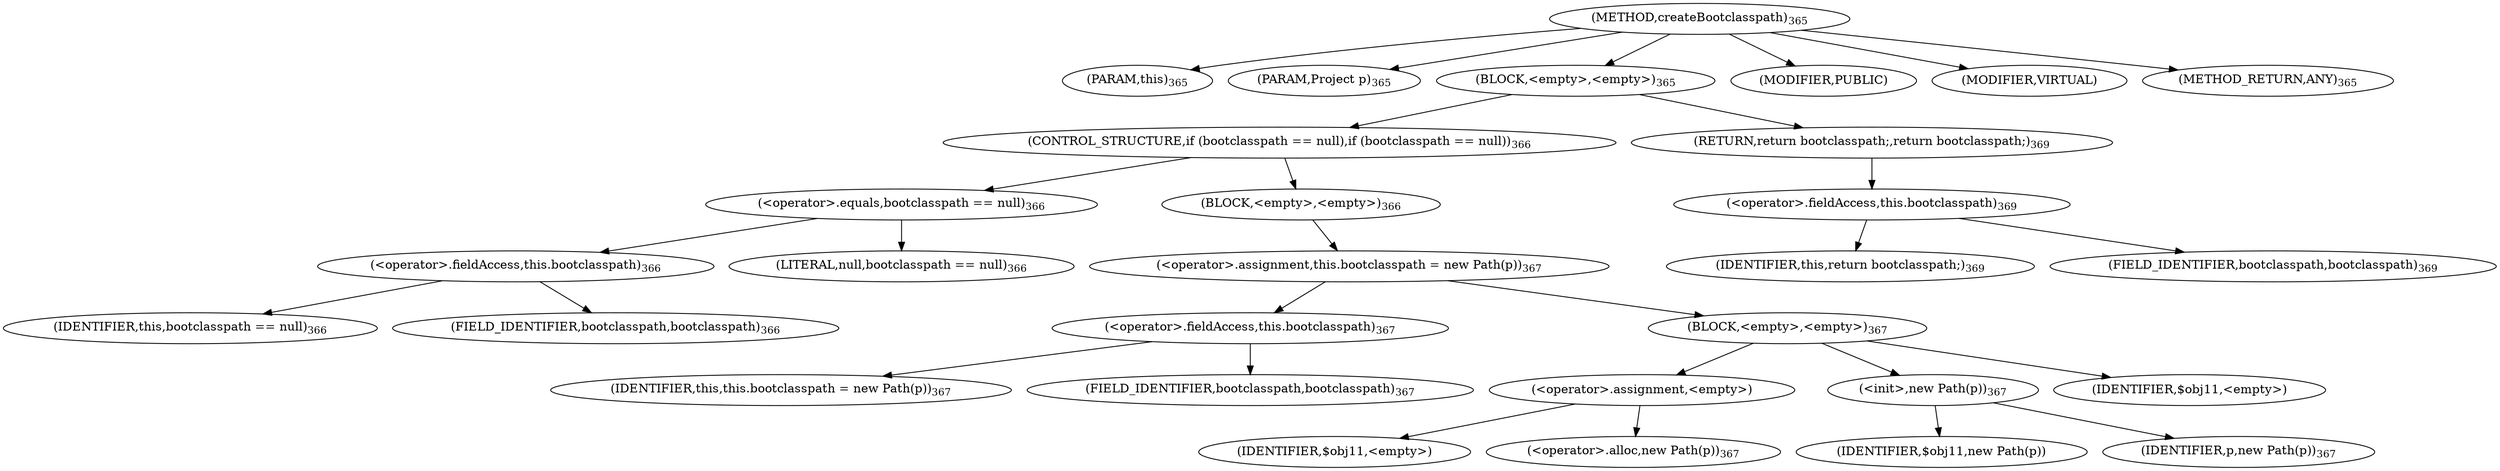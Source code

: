 digraph "createBootclasspath" {  
"732" [label = <(METHOD,createBootclasspath)<SUB>365</SUB>> ]
"733" [label = <(PARAM,this)<SUB>365</SUB>> ]
"734" [label = <(PARAM,Project p)<SUB>365</SUB>> ]
"735" [label = <(BLOCK,&lt;empty&gt;,&lt;empty&gt;)<SUB>365</SUB>> ]
"736" [label = <(CONTROL_STRUCTURE,if (bootclasspath == null),if (bootclasspath == null))<SUB>366</SUB>> ]
"737" [label = <(&lt;operator&gt;.equals,bootclasspath == null)<SUB>366</SUB>> ]
"738" [label = <(&lt;operator&gt;.fieldAccess,this.bootclasspath)<SUB>366</SUB>> ]
"739" [label = <(IDENTIFIER,this,bootclasspath == null)<SUB>366</SUB>> ]
"740" [label = <(FIELD_IDENTIFIER,bootclasspath,bootclasspath)<SUB>366</SUB>> ]
"741" [label = <(LITERAL,null,bootclasspath == null)<SUB>366</SUB>> ]
"742" [label = <(BLOCK,&lt;empty&gt;,&lt;empty&gt;)<SUB>366</SUB>> ]
"743" [label = <(&lt;operator&gt;.assignment,this.bootclasspath = new Path(p))<SUB>367</SUB>> ]
"744" [label = <(&lt;operator&gt;.fieldAccess,this.bootclasspath)<SUB>367</SUB>> ]
"745" [label = <(IDENTIFIER,this,this.bootclasspath = new Path(p))<SUB>367</SUB>> ]
"746" [label = <(FIELD_IDENTIFIER,bootclasspath,bootclasspath)<SUB>367</SUB>> ]
"747" [label = <(BLOCK,&lt;empty&gt;,&lt;empty&gt;)<SUB>367</SUB>> ]
"748" [label = <(&lt;operator&gt;.assignment,&lt;empty&gt;)> ]
"749" [label = <(IDENTIFIER,$obj11,&lt;empty&gt;)> ]
"750" [label = <(&lt;operator&gt;.alloc,new Path(p))<SUB>367</SUB>> ]
"751" [label = <(&lt;init&gt;,new Path(p))<SUB>367</SUB>> ]
"752" [label = <(IDENTIFIER,$obj11,new Path(p))> ]
"753" [label = <(IDENTIFIER,p,new Path(p))<SUB>367</SUB>> ]
"754" [label = <(IDENTIFIER,$obj11,&lt;empty&gt;)> ]
"755" [label = <(RETURN,return bootclasspath;,return bootclasspath;)<SUB>369</SUB>> ]
"756" [label = <(&lt;operator&gt;.fieldAccess,this.bootclasspath)<SUB>369</SUB>> ]
"757" [label = <(IDENTIFIER,this,return bootclasspath;)<SUB>369</SUB>> ]
"758" [label = <(FIELD_IDENTIFIER,bootclasspath,bootclasspath)<SUB>369</SUB>> ]
"759" [label = <(MODIFIER,PUBLIC)> ]
"760" [label = <(MODIFIER,VIRTUAL)> ]
"761" [label = <(METHOD_RETURN,ANY)<SUB>365</SUB>> ]
  "732" -> "733" 
  "732" -> "734" 
  "732" -> "735" 
  "732" -> "759" 
  "732" -> "760" 
  "732" -> "761" 
  "735" -> "736" 
  "735" -> "755" 
  "736" -> "737" 
  "736" -> "742" 
  "737" -> "738" 
  "737" -> "741" 
  "738" -> "739" 
  "738" -> "740" 
  "742" -> "743" 
  "743" -> "744" 
  "743" -> "747" 
  "744" -> "745" 
  "744" -> "746" 
  "747" -> "748" 
  "747" -> "751" 
  "747" -> "754" 
  "748" -> "749" 
  "748" -> "750" 
  "751" -> "752" 
  "751" -> "753" 
  "755" -> "756" 
  "756" -> "757" 
  "756" -> "758" 
}
